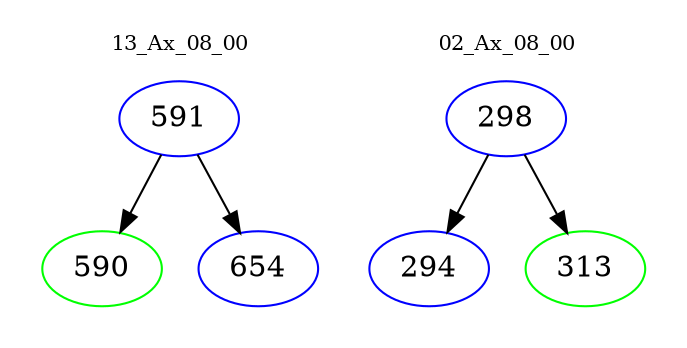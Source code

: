 digraph{
subgraph cluster_0 {
color = white
label = "13_Ax_08_00";
fontsize=10;
T0_591 [label="591", color="blue"]
T0_591 -> T0_590 [color="black"]
T0_590 [label="590", color="green"]
T0_591 -> T0_654 [color="black"]
T0_654 [label="654", color="blue"]
}
subgraph cluster_1 {
color = white
label = "02_Ax_08_00";
fontsize=10;
T1_298 [label="298", color="blue"]
T1_298 -> T1_294 [color="black"]
T1_294 [label="294", color="blue"]
T1_298 -> T1_313 [color="black"]
T1_313 [label="313", color="green"]
}
}
